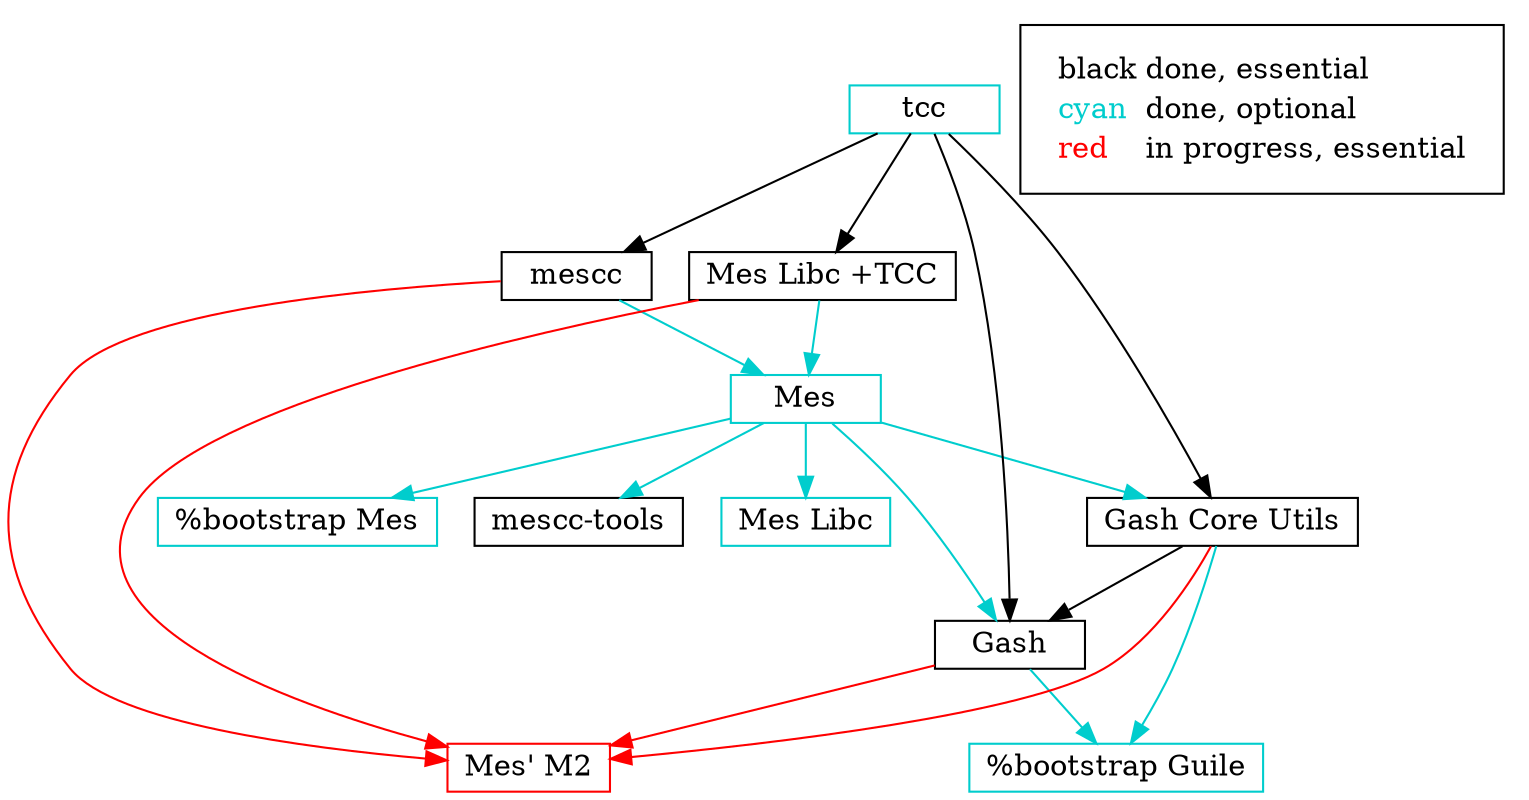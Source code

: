 digraph  {
  node[shape=box,width=1,height=0.25];
  edge [height=0.25];

  # "hex0 Monitor" [label = "hex0 Monitor", color = black, shape = box];
  # "hex0 Assembler" [label = "hex0 Assembler", color = black, shape = box];
  # "SET" [label = "SET editor", color = cyan3, shape = box];
  # "hex1 Assembler" [label = "hex1 Assembler", color = black, shape = box];
  # "hex2 Assembler" [label = "hex2 Assembler", color = black, shape = box];
  # "M1 Macro assembler" [label = "M1 Macro assembler", color = black, shape = box];
  # "catm" [label = "catm", color = black, shape = box];
  # "Slow_Lisp" [label = "Slow Lisp", color = green3, shape = box];
  # "Stage0-FORTH" [label = "Stage0 FORTH", color = green3, shape = box];
  # "cc_x86" [label = "cc_x86", color = black, shape = box];
  # "M2-Planet" [label = "M2-PLanet", color = black, shape = box];
  # "M2-Moon" [label = "M2-Moon", color = orange, shape = box];
  # "mescc-tools-seed" [label = "mescc-tools-seed", color = black, shape = box];
  "%bootstrap Guile" [label = "%bootstrap Guile", color=cyan3, shape = box];
  "%bootstrap Mes" [label = "%bootstrap Mes", color=cyan3, shape = box];
  "mescc-tools" [label = "mescc-tools", color = black, shape = box];

  "Mes' M2" [label = "Mes' M2", color = red1, shape = box];
  # "Mes' Libc M2" [label = "Mes' Libc M2", color = red1, shape = box];
  "Mes" [label = "Mes", color = cyan3, shape = box];
  "Mes Libc" [label = "Mes Libc", color = cyan3, shape = box];
  "mescc" [label = "mescc", color = black, shape = box];
  "Mes Libc +TCC" [label = "Mes Libc +TCC", color = black, shape = box];

  "tcc" [label = "tcc", color=cyan3, shape = box];
  # "Mes Libc +GNU" [label = "Mes Libc +GNU", shape = box];
  # "gcc-core 2.95.3" [label = "gcc-core 2.95.3", shape = box];
  # "glibc 2.2.5" [label = "glibc 2.2.5", color=cyan3, shape = box];
  # "gcc 2.95.3" [label = "gcc 2.95.3", color=cyan3, shape = box];
  # "glibc 2.16" [label = "glibc 2.16", shape = box];
  # "gcc 4.6.4" [label = "gcc 4.6.4", shape = box];

  # "SET" -> "hex0 Monitor" [color = cyan];
  # "hex0 Assembler" -> "hex0 Monitor" [color = black];
  # "hex1 Assembler" -> "hex0 Assembler" [color = black];
  # "hex2 Assembler" -> "hex1 Assembler" [color = black];
  # "M1 Macro assembler" -> "hex2 Assembler" [color = black];
  # "catm" -> "M1 Macro assembler" [color = cyan];
  # "Slow_Lisp" -> "M1 Macro assembler" [color = green2];
  # "Stage0-FORTH" -> "M1 Macro assembler" [color = green2];
  # "cc_x86" -> "M1 Macro assembler" [color = black];
  # "M2-Planet" -> "cc_x86" [color = black];
  # "M2-Moon" -> "M1 Macro assembler" [color = red1];
  # "mescc-tools-seed" -> "cc_x86" [color = black];
  # "mescc-tools" -> "mescc-tools-seed" [color = black];
  # "mescc-tools" -> "M2-Planet" [color = black];

  "Gash" -> "Mes' M2" [color = red1];
  "Gash" -> "%bootstrap Guile" [color = cyan3];
  "Gash Core Utils" -> "Gash" [color = black];
  "Gash Core Utils" -> "%bootstrap Guile" [color = cyan3];
  "Gash Core Utils" -> "Mes' M2" [color = red1];

  # "Mes' Libc M2" -> "M2-Planet" [color = red1];

  # "Mes' M2" -> "mescc-tools" [color = red1];
  # "Mes' M2" -> "Mes' Libc M2" [color = red1];
  # "Mes' M2" -> "M2-Planet" [color = black];

  "Mes" -> "mescc-tools" [color = cyan3];
  "Mes" -> "Mes Libc" [color = cyan3];
  "Mes" -> "Gash" [color = cyan3];
  "Mes" -> "Gash Core Utils" [color = cyan3];
  "Mes" -> "%bootstrap Mes" [color = cyan3];

  "mescc" -> "Mes' M2" [color = red1];
  "mescc" -> "Mes" [color = cyan3];

  "Mes Libc +TCC" -> "Mes" [color = cyan3];
  "Mes Libc +TCC" -> "Mes' M2" [color = red1];

  "tcc" -> "Mes Libc +TCC" [color = black];
  "tcc" -> "Gash" [color = black];
  "tcc" -> "Gash Core Utils" [color = black];
  "tcc" -> "mescc" [color = black];

  # "Mes Libc +GNU" -> "tcc" [color = black];

  # "gcc-core 2.95.3" -> "Mes Libc +GNU" [color = black];
  # "gcc-core 2.95.3" -> "Gash" [color = black];
  # "gcc-core 2.95.3" -> "Gash Core Utils" [color = black];
  # "gcc-core 2.95.3" -> "tcc" [color = black];

  # "make" -> "Mes Libc +GNU" [color = black];
  # "make" -> "tcc" [color = black];
  # "make" -> "Gash" [color = black];
  # "make" -> "Gash Core Utils" [color = black];

  # "glibc 2.2.5" -> "gcc-core 2.95.3" [color = black];
  # "glibc 2.2.5" -> "binutils" [color = black];
  # "glibc 2.2.5" -> "Mes Libc +GNU" [color = black];
  # "glibc 2.2.5" -> "make" [color = black];
  # "glibc 2.2.5" -> "Gash" [color = black];
  # "glibc 2.2.5" -> "Gash Core Utils" [color = black];

  # "gcc 2.95.3" -> "gcc-core 2.95.3" [color = black];
  # "gcc 2.95.3" -> "binutils" [color = black];
  # "gcc 2.95.3" -> "glibc 2.2.5" [color = black];
  # "gcc 2.95.3" -> "make" [color = black];
  # "gcc 2.95.3" -> "Gash" [color = black];
  # "gcc 2.95.3" -> "Gash Core Utils" [color = black];

  # "glibc 2.16" -> "glibc 2.2.5" [color = black];
  # "glibc 2.16" -> "binutils" [color = black];
  # "glibc 2.16" -> "gcc 2.95.3" [color = black];
  # "glibc 2.16" -> "make" [color = black];
  # "glibc 2.16" -> "Gash" [color = black];
  # "glibc 2.16" -> "Gash Core Utils" [color = black];

  # "gcc 4.6.4" -> "glibc 2.16" [color = black];
  # "gcc 4.6.4" -> "binutils" [color = black];
  # "gcc 4.6.4" -> "gcc 2.95.3" [color = black];
  # "gcc 4.6.4" -> "make" [color = black];
  # "gcc 4.6.4" -> "Gash" [color = black];
  # "gcc 4.6.4" -> "Gash Core Utils" [color = black];

  node [shape=plaintext]
  subgraph cluster_01 {
    key [label=<<table border="0" cellpadding="2" cellspacing="0" cellborder="0">
      <tr><td align="left"><font color="black">black</font></td><td align="left">done, essential</td></tr>
      <tr><td align="left"><font color="cyan3">cyan</font></td><td align="left">done, optional</td></tr>
<!--
      <tr><td align="left"><font color="green3">green</font></td><td align="left">done, undecided</td></tr>
!-->
      <tr><td align="left"><font color="red1">red</font></td><td align="left">in progress, essential</td></tr>
<!--
      <tr><td align="left"><font color="orange">orange</font></td><td align="left">in progress, undecided</td></tr>
!-->
      </table>>]
  }
}
